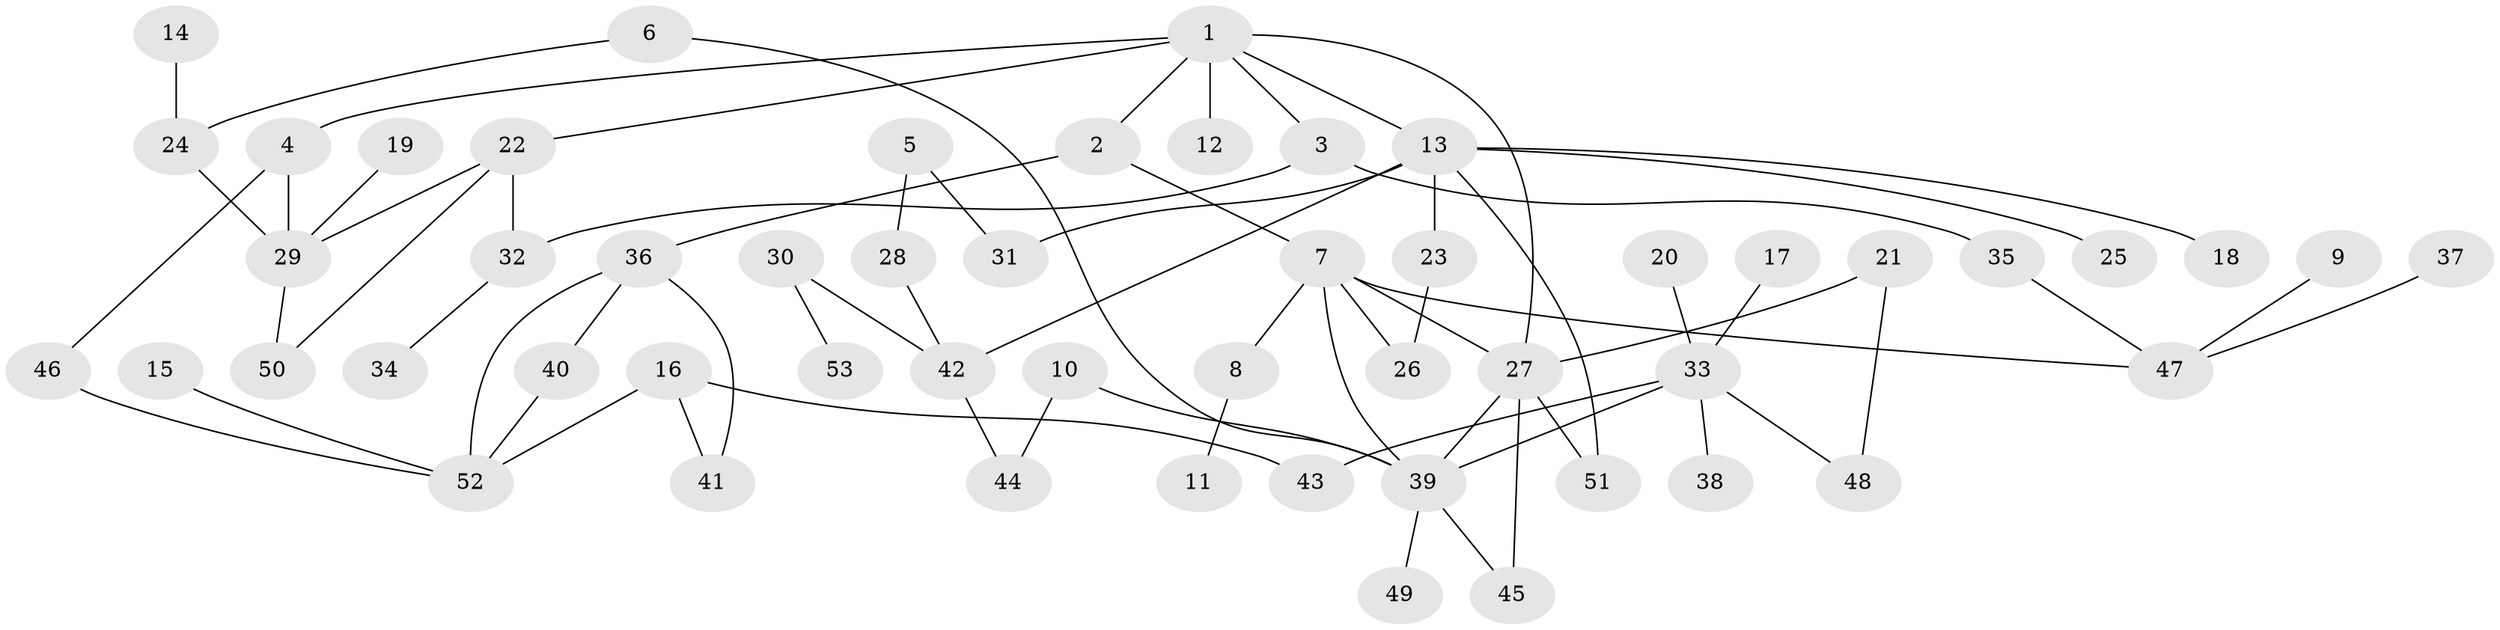 // original degree distribution, {4: 0.0660377358490566, 5: 0.07547169811320754, 3: 0.1320754716981132, 7: 0.018867924528301886, 6: 0.009433962264150943, 2: 0.37735849056603776, 1: 0.32075471698113206}
// Generated by graph-tools (version 1.1) at 2025/49/03/09/25 03:49:22]
// undirected, 53 vertices, 69 edges
graph export_dot {
graph [start="1"]
  node [color=gray90,style=filled];
  1;
  2;
  3;
  4;
  5;
  6;
  7;
  8;
  9;
  10;
  11;
  12;
  13;
  14;
  15;
  16;
  17;
  18;
  19;
  20;
  21;
  22;
  23;
  24;
  25;
  26;
  27;
  28;
  29;
  30;
  31;
  32;
  33;
  34;
  35;
  36;
  37;
  38;
  39;
  40;
  41;
  42;
  43;
  44;
  45;
  46;
  47;
  48;
  49;
  50;
  51;
  52;
  53;
  1 -- 2 [weight=1.0];
  1 -- 3 [weight=1.0];
  1 -- 4 [weight=1.0];
  1 -- 12 [weight=1.0];
  1 -- 13 [weight=1.0];
  1 -- 22 [weight=1.0];
  1 -- 27 [weight=1.0];
  2 -- 7 [weight=1.0];
  2 -- 36 [weight=1.0];
  3 -- 32 [weight=1.0];
  3 -- 35 [weight=1.0];
  4 -- 29 [weight=1.0];
  4 -- 46 [weight=1.0];
  5 -- 28 [weight=1.0];
  5 -- 31 [weight=1.0];
  6 -- 24 [weight=1.0];
  6 -- 39 [weight=1.0];
  7 -- 8 [weight=1.0];
  7 -- 26 [weight=1.0];
  7 -- 27 [weight=1.0];
  7 -- 39 [weight=1.0];
  7 -- 47 [weight=1.0];
  8 -- 11 [weight=1.0];
  9 -- 47 [weight=1.0];
  10 -- 39 [weight=1.0];
  10 -- 44 [weight=1.0];
  13 -- 18 [weight=1.0];
  13 -- 23 [weight=1.0];
  13 -- 25 [weight=1.0];
  13 -- 31 [weight=1.0];
  13 -- 42 [weight=1.0];
  13 -- 51 [weight=1.0];
  14 -- 24 [weight=1.0];
  15 -- 52 [weight=1.0];
  16 -- 41 [weight=1.0];
  16 -- 43 [weight=1.0];
  16 -- 52 [weight=1.0];
  17 -- 33 [weight=1.0];
  19 -- 29 [weight=1.0];
  20 -- 33 [weight=1.0];
  21 -- 27 [weight=1.0];
  21 -- 48 [weight=1.0];
  22 -- 29 [weight=1.0];
  22 -- 32 [weight=1.0];
  22 -- 50 [weight=1.0];
  23 -- 26 [weight=1.0];
  24 -- 29 [weight=1.0];
  27 -- 39 [weight=1.0];
  27 -- 45 [weight=1.0];
  27 -- 51 [weight=1.0];
  28 -- 42 [weight=1.0];
  29 -- 50 [weight=1.0];
  30 -- 42 [weight=1.0];
  30 -- 53 [weight=1.0];
  32 -- 34 [weight=1.0];
  33 -- 38 [weight=1.0];
  33 -- 39 [weight=1.0];
  33 -- 43 [weight=1.0];
  33 -- 48 [weight=1.0];
  35 -- 47 [weight=1.0];
  36 -- 40 [weight=1.0];
  36 -- 41 [weight=1.0];
  36 -- 52 [weight=1.0];
  37 -- 47 [weight=1.0];
  39 -- 45 [weight=1.0];
  39 -- 49 [weight=1.0];
  40 -- 52 [weight=1.0];
  42 -- 44 [weight=1.0];
  46 -- 52 [weight=1.0];
}
